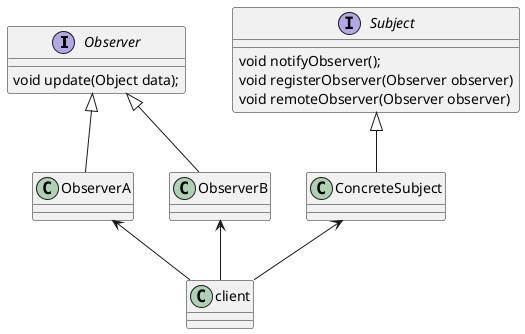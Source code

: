 @startuml
interface Observer{
void update(Object data);
}

interface Subject{
void notifyObserver();
void registerObserver(Observer observer)
void remoteObserver(Observer observer)
}

Observer <|-- ObserverA
Observer <|-- ObserverB

Subject <|-- ConcreteSubject

ConcreteSubject <-- client
ObserverA <-- client
ObserverB <-- client


@enduml